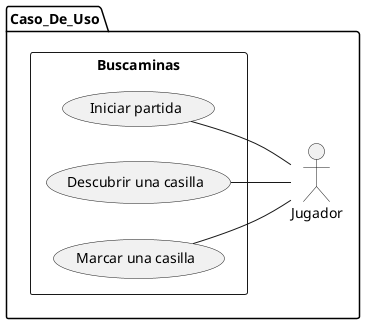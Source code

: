 @startuml
left to right direction
package Caso_De_Uso {
    actor Jugador
    rectangle Buscaminas {
        (Iniciar partida) -- Jugador 
        (Descubrir una casilla) -- Jugador
        (Marcar una casilla) -- Jugador
    }
}
@enduml